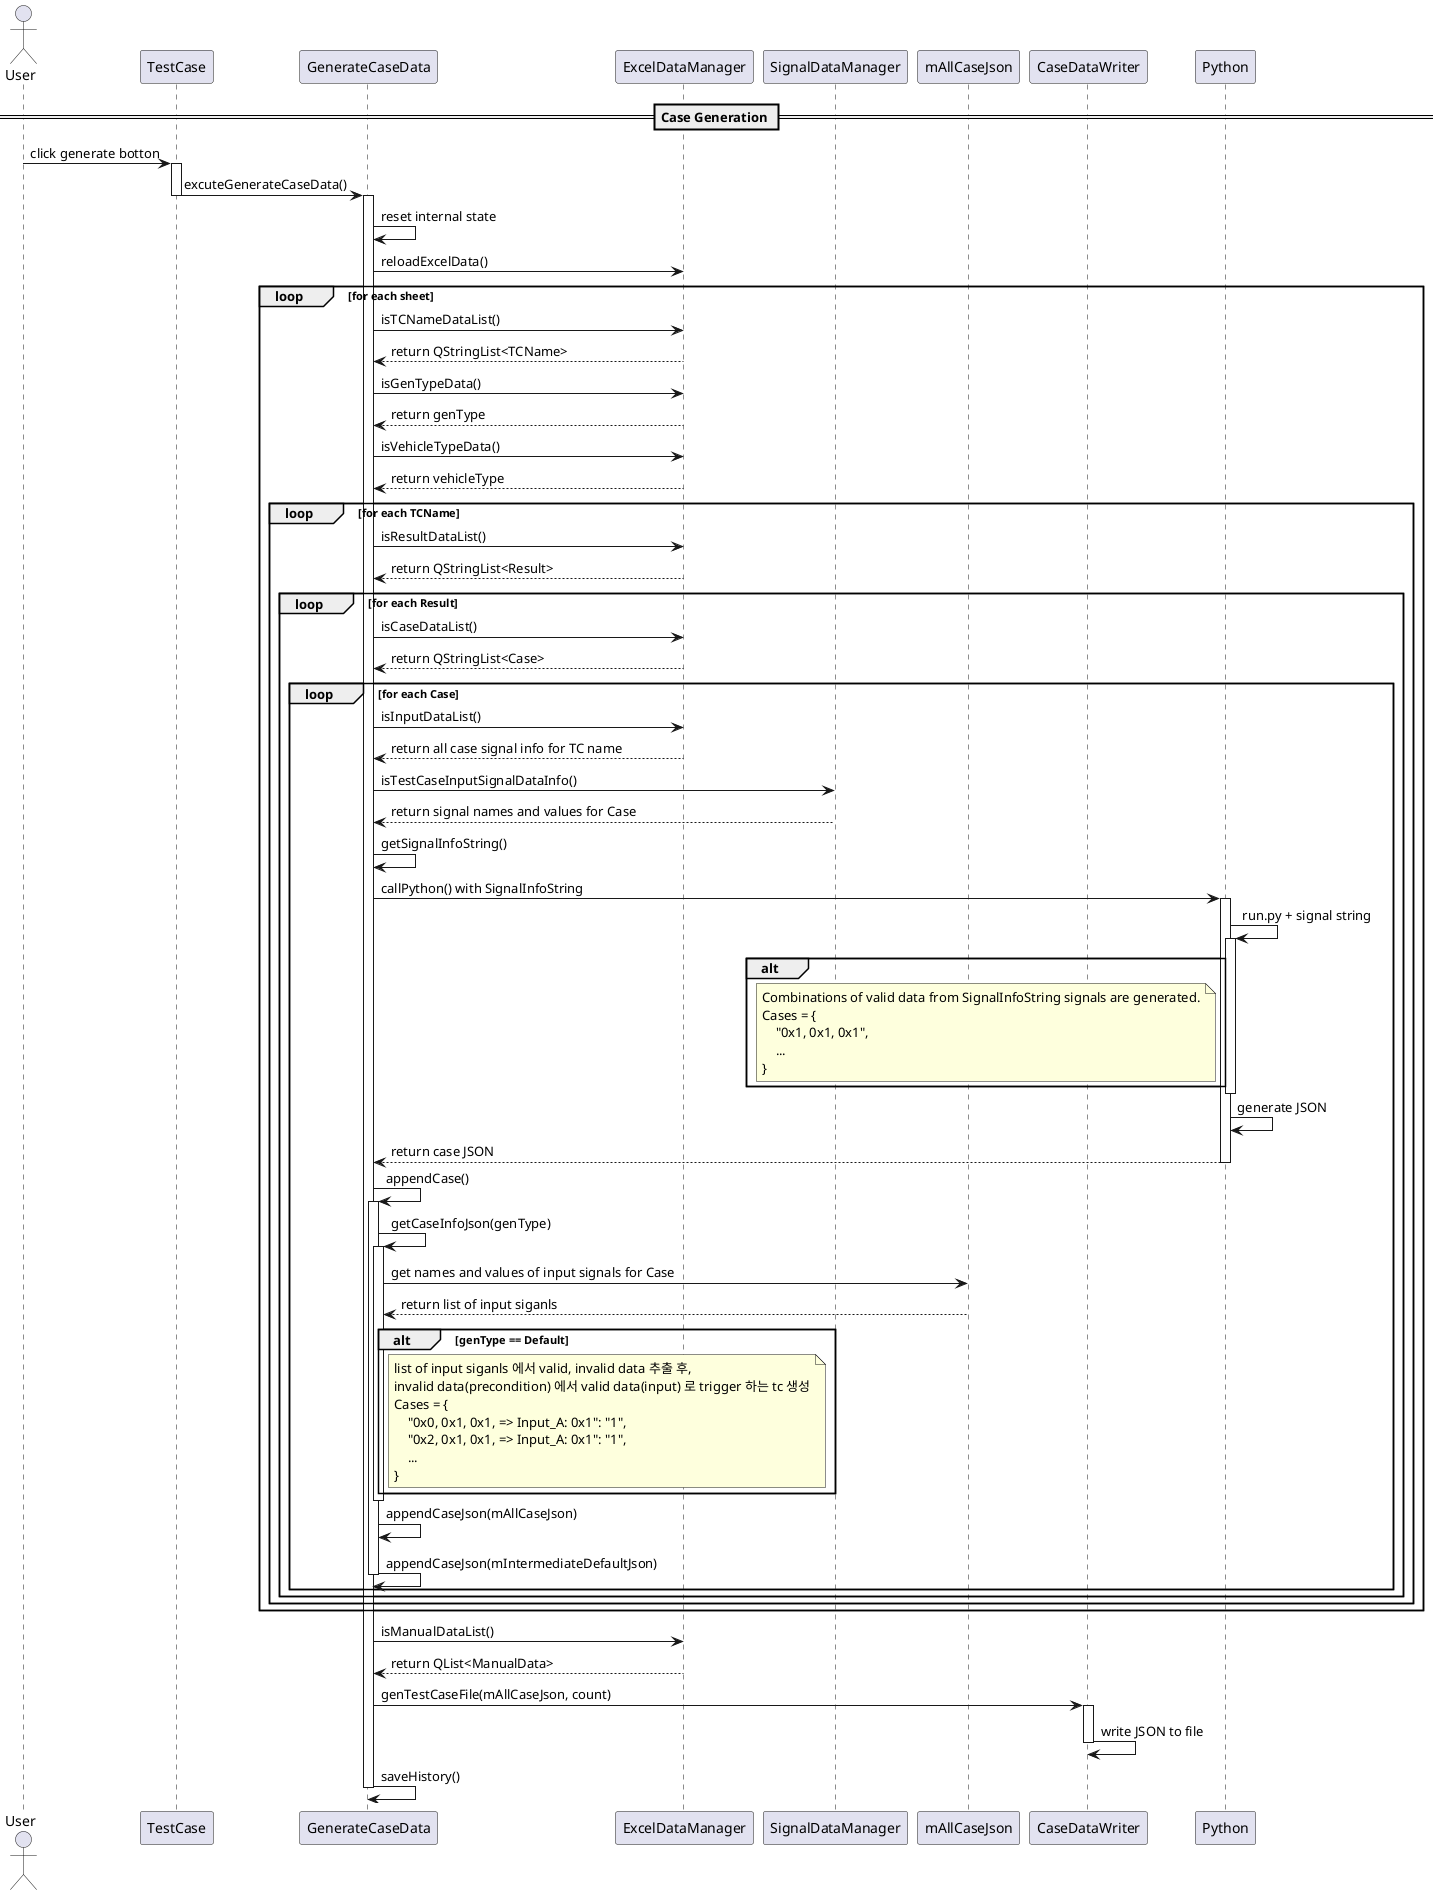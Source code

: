 @startuml

actor User order 10
participant TestCase order 30
participant GenerateCaseData order 40
participant ExcelDataManager order 50
participant SignalDataManager order 60
participant "mAllCaseJson" as QJsonObject order 70
participant CaseDataWriter order 80
participant Python order 90

== Case Generation ==

User -> TestCase : click generate botton
activate TestCase
TestCase -> GenerateCaseData : excuteGenerateCaseData()
deactivate TestCase

activate GenerateCaseData
GenerateCaseData -> GenerateCaseData : reset internal state
GenerateCaseData -> ExcelDataManager : reloadExcelData()

loop for each sheet
    GenerateCaseData -> ExcelDataManager : isTCNameDataList()
    ExcelDataManager --> GenerateCaseData : return QStringList<TCName>
    GenerateCaseData -> ExcelDataManager : isGenTypeData()
    ExcelDataManager --> GenerateCaseData : return genType
    GenerateCaseData -> ExcelDataManager : isVehicleTypeData()
    ExcelDataManager --> GenerateCaseData : return vehicleType

    loop for each TCName
        GenerateCaseData -> ExcelDataManager : isResultDataList()
        ExcelDataManager --> GenerateCaseData : return QStringList<Result>

        loop for each Result
            GenerateCaseData -> ExcelDataManager : isCaseDataList()
            ExcelDataManager --> GenerateCaseData : return QStringList<Case>

            loop for each Case
                GenerateCaseData -> ExcelDataManager : isInputDataList()
                ExcelDataManager --> GenerateCaseData : return all case signal info for TC name
                GenerateCaseData -> SignalDataManager : isTestCaseInputSignalDataInfo()
                SignalDataManager --> GenerateCaseData : return signal names and values for Case

                GenerateCaseData -> GenerateCaseData : getSignalInfoString()
                GenerateCaseData -> Python : callPython() with SignalInfoString
                activate Python
                Python -> Python : run.py + signal string
                activate Python
                alt
                    note left of Python
                        Combinations of valid data from SignalInfoString signals are generated.
                        Cases = {
                            "0x1, 0x1, 0x1",
                            ...
                        }
                    end note
                end
                deactivate Python
                Python -> Python : generate JSON
                Python --> GenerateCaseData : return case JSON
                deactivate Python

                GenerateCaseData -> GenerateCaseData : appendCase()
                activate GenerateCaseData
                GenerateCaseData -> GenerateCaseData : getCaseInfoJson(genType)
                activate GenerateCaseData
                GenerateCaseData -> QJsonObject : get names and values of input signals for Case
                QJsonObject --> GenerateCaseData : return list of input siganls
                alt genType == Default
                    note right of GenerateCaseData
                        list of input siganls 에서 valid, invalid data 추출 후,
                        invalid data(precondition) 에서 valid data(input) 로 trigger 하는 tc 생성
                        Cases = {
                            "0x0, 0x1, 0x1, => Input_A: 0x1": "1",
                            "0x2, 0x1, 0x1, => Input_A: 0x1": "1",
                            ...
                        }
                    end note
                end
                deactivate GenerateCaseData
                GenerateCaseData -> GenerateCaseData : appendCaseJson(mAllCaseJson)
                GenerateCaseData -> GenerateCaseData : appendCaseJson(mIntermediateDefaultJson)
                deactivate GenerateCaseData
            end
        end
    end
end

GenerateCaseData -> ExcelDataManager : isManualDataList()
ExcelDataManager --> GenerateCaseData : return QList<ManualData>

GenerateCaseData -> CaseDataWriter : genTestCaseFile(mAllCaseJson, count)
activate CaseDataWriter
CaseDataWriter -> CaseDataWriter : write JSON to file
deactivate CaseDataWriter

GenerateCaseData -> GenerateCaseData : saveHistory()
deactivate GenerateCaseData

@enduml
